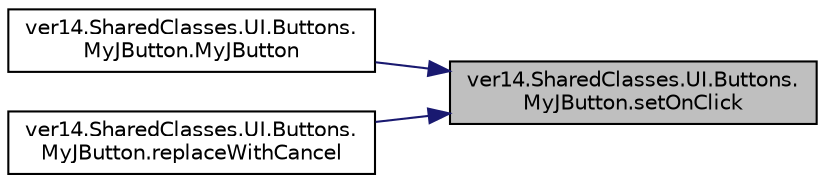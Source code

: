 digraph "ver14.SharedClasses.UI.Buttons.MyJButton.setOnClick"
{
 // LATEX_PDF_SIZE
  edge [fontname="Helvetica",fontsize="10",labelfontname="Helvetica",labelfontsize="10"];
  node [fontname="Helvetica",fontsize="10",shape=record];
  rankdir="RL";
  Node1 [label="ver14.SharedClasses.UI.Buttons.\lMyJButton.setOnClick",height=0.2,width=0.4,color="black", fillcolor="grey75", style="filled", fontcolor="black",tooltip=" "];
  Node1 -> Node2 [dir="back",color="midnightblue",fontsize="10",style="solid"];
  Node2 [label="ver14.SharedClasses.UI.Buttons.\lMyJButton.MyJButton",height=0.2,width=0.4,color="black", fillcolor="white", style="filled",URL="$classver14_1_1_shared_classes_1_1_u_i_1_1_buttons_1_1_my_j_button.html#af6593c1d16271b4be7cadc68147d155d",tooltip=" "];
  Node1 -> Node3 [dir="back",color="midnightblue",fontsize="10",style="solid"];
  Node3 [label="ver14.SharedClasses.UI.Buttons.\lMyJButton.replaceWithCancel",height=0.2,width=0.4,color="black", fillcolor="white", style="filled",URL="$classver14_1_1_shared_classes_1_1_u_i_1_1_buttons_1_1_my_j_button.html#aa714f317b85854860553f3172cf4d2e0",tooltip=" "];
}

